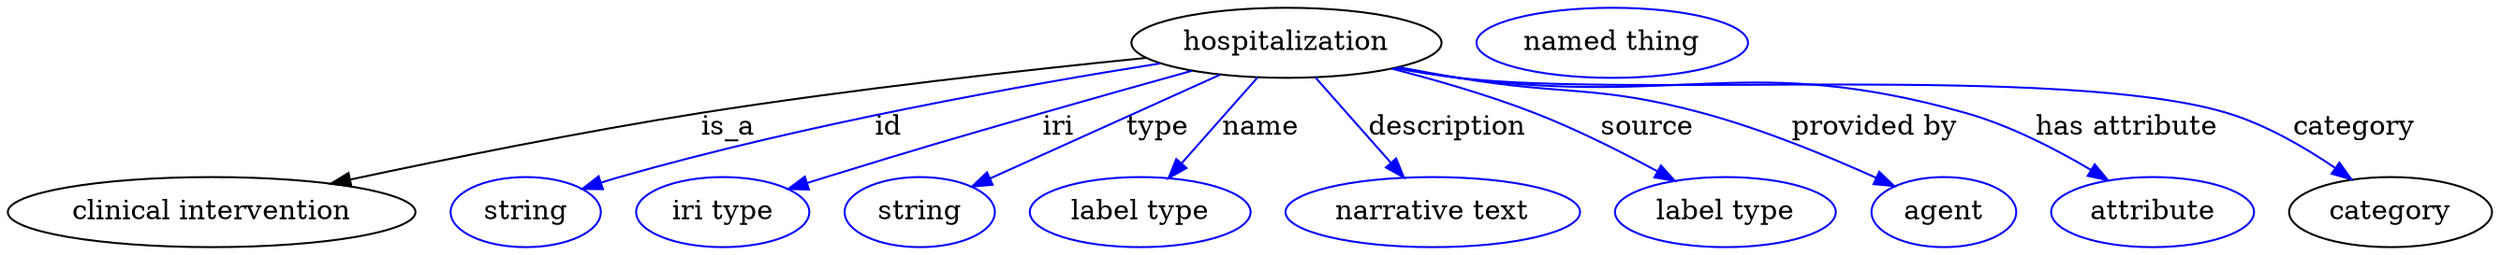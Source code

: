 digraph {
	graph [bb="0,0,1273.6,123"];
	node [label="\N"];
	hospitalization	 [height=0.5,
		label=hospitalization,
		pos="655.64,105",
		width=2.2026];
	"clinical intervention"	 [height=0.5,
		pos="104.64,18",
		width=2.9067];
	hospitalization -> "clinical intervention"	 [label=is_a,
		lp="369.64,61.5",
		pos="e,168.08,32.373 582.66,97.914 521.77,91.601 432.8,81.448 355.64,69 295.58,59.31 228.02,45.41 178.13,34.568"];
	id	 [color=blue,
		height=0.5,
		label=string,
		pos="265.64,18",
		width=1.0652];
	hospitalization -> id	 [color=blue,
		label=id,
		lp="451.64,61.5",
		pos="e,294.86,29.738 589.26,95.079 519.75,83.887 407.81,63.582 313.64,36 310.66,35.128 307.6,34.159 304.54,33.136",
		style=solid];
	iri	 [color=blue,
		height=0.5,
		label="iri type",
		pos="366.64,18",
		width=1.2277];
	hospitalization -> iri	 [color=blue,
		label=iri,
		lp="531.64,61.5",
		pos="e,400.87,29.583 605.49,90.934 557.78,77.4 484.08,56.085 420.64,36 417.34,34.954 413.93,33.857 410.5,32.743",
		style=solid];
	type	 [color=blue,
		height=0.5,
		label=string,
		pos="467.64,18",
		width=1.0652];
	hospitalization -> type	 [color=blue,
		label=type,
		lp="589.64,61.5",
		pos="e,495.21,30.758 620.28,88.636 587.27,73.359 538.19,50.648 504.66,35.129",
		style=solid];
	name	 [color=blue,
		height=0.5,
		label="label type",
		pos="580.64,18",
		width=1.5707];
	hospitalization -> name	 [color=blue,
		label=name,
		lp="642.64,61.5",
		pos="e,595.65,35.41 640.1,86.974 629.2,74.325 614.47,57.241 602.4,43.24",
		style=solid];
	description	 [color=blue,
		height=0.5,
		label="narrative text",
		pos="730.64,18",
		width=2.0943];
	hospitalization -> description	 [color=blue,
		label=description,
		lp="738.64,61.5",
		pos="e,715.38,35.706 671.18,86.974 682.01,74.409 696.62,57.466 708.64,43.517",
		style=solid];
	source	 [color=blue,
		height=0.5,
		label="label type",
		pos="880.64,18",
		width=1.5707];
	hospitalization -> source	 [color=blue,
		label=source,
		lp="841.14,61.5",
		pos="e,853.77,34.088 711.3,92.067 734.08,86.076 760.48,78.227 783.64,69 804.56,60.665 826.87,49.135 844.82,39.146",
		style=solid];
	"provided by"	 [color=blue,
		height=0.5,
		label=agent,
		pos="992.64,18",
		width=1.0291];
	hospitalization -> "provided by"	 [color=blue,
		label="provided by",
		lp="954.14,61.5",
		pos="e,966.45,31.129 713.77,92.598 723.72,90.623 733.96,88.68 743.64,87 799.38,77.328 815.08,83.951 869.64,69 900.15,60.64 933.18,46.646 \
957.33,35.429",
		style=solid];
	"has attribute"	 [color=blue,
		height=0.5,
		label=attribute,
		pos="1099.6,18",
		width=1.4443];
	hospitalization -> "has attribute"	 [color=blue,
		label="has attribute",
		lp="1084.6,61.5",
		pos="e,1075.2,34.19 712.26,92.276 722.65,90.265 733.44,88.394 743.64,87 857.09,71.493 890.37,99.851 1000.6,69 1023.8,62.509 1047.9,50.253 \
1066.5,39.383",
		style=solid];
	category	 [height=0.5,
		pos="1221.6,18",
		width=1.4443];
	hospitalization -> category	 [color=blue,
		label=category,
		lp="1199.6,61.5",
		pos="e,1200.4,34.631 711.76,92.164 722.3,90.138 733.27,88.29 743.64,87 830.18,76.23 1052.1,93.984 1135.6,69 1155.8,62.957 1176.2,51.163 \
1192.1,40.437",
		style=solid];
	"named thing_category"	 [color=blue,
		height=0.5,
		label="named thing",
		pos="822.64,105",
		width=1.9318];
}
